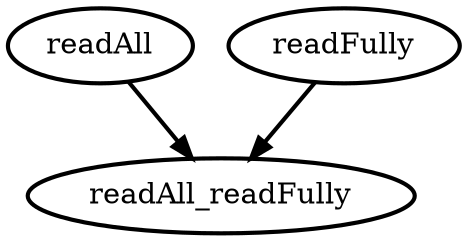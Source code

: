 digraph readAll_readFully{
readAll	->	readAll_readFully [style = bold];
readFully	->	readAll_readFully [style = bold];

readFully [style = bold];
readAll [style = bold];
readAll_readFully [style = bold];
}